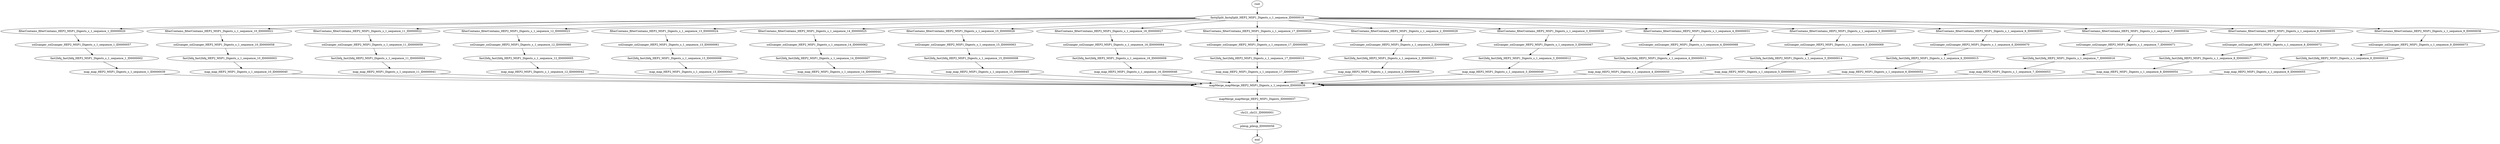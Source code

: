 strict digraph {
chr21_chr21_ID0000001 [size=10000000];
fast2bfq_fast2bfq_HEP2_MSP1_Digests_s_1_sequence_1_ID0000002 [size=10000000];
fast2bfq_fast2bfq_HEP2_MSP1_Digests_s_1_sequence_10_ID0000003 [size=10000000];
fast2bfq_fast2bfq_HEP2_MSP1_Digests_s_1_sequence_11_ID0000004 [size=10000000];
fast2bfq_fast2bfq_HEP2_MSP1_Digests_s_1_sequence_12_ID0000005 [size=10000000];
fast2bfq_fast2bfq_HEP2_MSP1_Digests_s_1_sequence_13_ID0000006 [size=10000000];
fast2bfq_fast2bfq_HEP2_MSP1_Digests_s_1_sequence_14_ID0000007 [size=10000000];
fast2bfq_fast2bfq_HEP2_MSP1_Digests_s_1_sequence_15_ID0000008 [size=10000000];
fast2bfq_fast2bfq_HEP2_MSP1_Digests_s_1_sequence_16_ID0000009 [size=10000000];
fast2bfq_fast2bfq_HEP2_MSP1_Digests_s_1_sequence_17_ID0000010 [size=10000000];
fast2bfq_fast2bfq_HEP2_MSP1_Digests_s_1_sequence_2_ID0000011 [size=10000000];
fast2bfq_fast2bfq_HEP2_MSP1_Digests_s_1_sequence_3_ID0000012 [size=10000000];
fast2bfq_fast2bfq_HEP2_MSP1_Digests_s_1_sequence_4_ID0000013 [size=10000000];
fast2bfq_fast2bfq_HEP2_MSP1_Digests_s_1_sequence_5_ID0000014 [size=10000000];
fast2bfq_fast2bfq_HEP2_MSP1_Digests_s_1_sequence_6_ID0000015 [size=10000000];
fast2bfq_fast2bfq_HEP2_MSP1_Digests_s_1_sequence_7_ID0000016 [size=10000000];
fast2bfq_fast2bfq_HEP2_MSP1_Digests_s_1_sequence_8_ID0000017 [size=10000000];
fast2bfq_fast2bfq_HEP2_MSP1_Digests_s_1_sequence_9_ID0000018 [size=10000000];
fastqSplit_fastqSplit_HEP2_MSP1_Digests_s_1_sequence_ID0000019 [size=10000000];
filterContams_filterContams_HEP2_MSP1_Digests_s_1_sequence_1_ID0000020 [size=10000000];
filterContams_filterContams_HEP2_MSP1_Digests_s_1_sequence_10_ID0000021 [size=10000000];
filterContams_filterContams_HEP2_MSP1_Digests_s_1_sequence_11_ID0000022 [size=10000000];
filterContams_filterContams_HEP2_MSP1_Digests_s_1_sequence_12_ID0000023 [size=10000000];
filterContams_filterContams_HEP2_MSP1_Digests_s_1_sequence_13_ID0000024 [size=10000000];
filterContams_filterContams_HEP2_MSP1_Digests_s_1_sequence_14_ID0000025 [size=10000000];
filterContams_filterContams_HEP2_MSP1_Digests_s_1_sequence_15_ID0000026 [size=10000000];
filterContams_filterContams_HEP2_MSP1_Digests_s_1_sequence_16_ID0000027 [size=10000000];
filterContams_filterContams_HEP2_MSP1_Digests_s_1_sequence_17_ID0000028 [size=10000000];
filterContams_filterContams_HEP2_MSP1_Digests_s_1_sequence_2_ID0000029 [size=10000000];
filterContams_filterContams_HEP2_MSP1_Digests_s_1_sequence_3_ID0000030 [size=10000000];
filterContams_filterContams_HEP2_MSP1_Digests_s_1_sequence_4_ID0000031 [size=10000000];
filterContams_filterContams_HEP2_MSP1_Digests_s_1_sequence_5_ID0000032 [size=10000000];
filterContams_filterContams_HEP2_MSP1_Digests_s_1_sequence_6_ID0000033 [size=10000000];
filterContams_filterContams_HEP2_MSP1_Digests_s_1_sequence_7_ID0000034 [size=10000000];
filterContams_filterContams_HEP2_MSP1_Digests_s_1_sequence_8_ID0000035 [size=10000000];
filterContams_filterContams_HEP2_MSP1_Digests_s_1_sequence_9_ID0000036 [size=10000000];
mapMerge_mapMerge_HEP2_MSP1_Digests_ID0000037 [size=10000000];
mapMerge_mapMerge_HEP2_MSP1_Digests_s_1_sequence_ID0000038 [size=10000000];
map_map_HEP2_MSP1_Digests_s_1_sequence_1_ID0000039 [size=10000000];
map_map_HEP2_MSP1_Digests_s_1_sequence_10_ID0000040 [size=10000000];
map_map_HEP2_MSP1_Digests_s_1_sequence_11_ID0000041 [size=10000000];
map_map_HEP2_MSP1_Digests_s_1_sequence_12_ID0000042 [size=10000000];
map_map_HEP2_MSP1_Digests_s_1_sequence_13_ID0000043 [size=10000000];
map_map_HEP2_MSP1_Digests_s_1_sequence_14_ID0000044 [size=10000000];
map_map_HEP2_MSP1_Digests_s_1_sequence_15_ID0000045 [size=10000000];
map_map_HEP2_MSP1_Digests_s_1_sequence_16_ID0000046 [size=10000000];
map_map_HEP2_MSP1_Digests_s_1_sequence_17_ID0000047 [size=10000000];
map_map_HEP2_MSP1_Digests_s_1_sequence_2_ID0000048 [size=10000000];
map_map_HEP2_MSP1_Digests_s_1_sequence_3_ID0000049 [size=10000000];
map_map_HEP2_MSP1_Digests_s_1_sequence_4_ID0000050 [size=10000000];
map_map_HEP2_MSP1_Digests_s_1_sequence_5_ID0000051 [size=10000000];
map_map_HEP2_MSP1_Digests_s_1_sequence_6_ID0000052 [size=10000000];
map_map_HEP2_MSP1_Digests_s_1_sequence_7_ID0000053 [size=10000000];
map_map_HEP2_MSP1_Digests_s_1_sequence_8_ID0000054 [size=10000000];
map_map_HEP2_MSP1_Digests_s_1_sequence_9_ID0000055 [size=10000000];
pileup_pileup_ID0000056 [size=10000000];
sol2sanger_sol2sanger_HEP2_MSP1_Digests_s_1_sequence_1_ID0000057 [size=10000000];
sol2sanger_sol2sanger_HEP2_MSP1_Digests_s_1_sequence_10_ID0000058 [size=10000000];
sol2sanger_sol2sanger_HEP2_MSP1_Digests_s_1_sequence_11_ID0000059 [size=10000000];
sol2sanger_sol2sanger_HEP2_MSP1_Digests_s_1_sequence_12_ID0000060 [size=10000000];
sol2sanger_sol2sanger_HEP2_MSP1_Digests_s_1_sequence_13_ID0000061 [size=10000000];
sol2sanger_sol2sanger_HEP2_MSP1_Digests_s_1_sequence_14_ID0000062 [size=10000000];
sol2sanger_sol2sanger_HEP2_MSP1_Digests_s_1_sequence_15_ID0000063 [size=10000000];
sol2sanger_sol2sanger_HEP2_MSP1_Digests_s_1_sequence_16_ID0000064 [size=10000000];
sol2sanger_sol2sanger_HEP2_MSP1_Digests_s_1_sequence_17_ID0000065 [size=10000000];
sol2sanger_sol2sanger_HEP2_MSP1_Digests_s_1_sequence_2_ID0000066 [size=10000000];
sol2sanger_sol2sanger_HEP2_MSP1_Digests_s_1_sequence_3_ID0000067 [size=10000000];
sol2sanger_sol2sanger_HEP2_MSP1_Digests_s_1_sequence_4_ID0000068 [size=10000000];
sol2sanger_sol2sanger_HEP2_MSP1_Digests_s_1_sequence_5_ID0000069 [size=10000000];
sol2sanger_sol2sanger_HEP2_MSP1_Digests_s_1_sequence_6_ID0000070 [size=10000000];
sol2sanger_sol2sanger_HEP2_MSP1_Digests_s_1_sequence_7_ID0000071 [size=10000000];
sol2sanger_sol2sanger_HEP2_MSP1_Digests_s_1_sequence_8_ID0000072 [size=10000000];
sol2sanger_sol2sanger_HEP2_MSP1_Digests_s_1_sequence_9_ID0000073 [size=10000000];
root [size=2];
end [size=2];
chr21_chr21_ID0000001 -> pileup_pileup_ID0000056 [size=40000000];
fast2bfq_fast2bfq_HEP2_MSP1_Digests_s_1_sequence_1_ID0000002 -> map_map_HEP2_MSP1_Digests_s_1_sequence_1_ID0000039 [size=40000000];
fast2bfq_fast2bfq_HEP2_MSP1_Digests_s_1_sequence_10_ID0000003 -> map_map_HEP2_MSP1_Digests_s_1_sequence_10_ID0000040 [size=40000000];
fast2bfq_fast2bfq_HEP2_MSP1_Digests_s_1_sequence_11_ID0000004 -> map_map_HEP2_MSP1_Digests_s_1_sequence_11_ID0000041 [size=40000000];
fast2bfq_fast2bfq_HEP2_MSP1_Digests_s_1_sequence_12_ID0000005 -> map_map_HEP2_MSP1_Digests_s_1_sequence_12_ID0000042 [size=40000000];
fast2bfq_fast2bfq_HEP2_MSP1_Digests_s_1_sequence_13_ID0000006 -> map_map_HEP2_MSP1_Digests_s_1_sequence_13_ID0000043 [size=40000000];
fast2bfq_fast2bfq_HEP2_MSP1_Digests_s_1_sequence_14_ID0000007 -> map_map_HEP2_MSP1_Digests_s_1_sequence_14_ID0000044 [size=40000000];
fast2bfq_fast2bfq_HEP2_MSP1_Digests_s_1_sequence_15_ID0000008 -> map_map_HEP2_MSP1_Digests_s_1_sequence_15_ID0000045 [size=40000000];
fast2bfq_fast2bfq_HEP2_MSP1_Digests_s_1_sequence_16_ID0000009 -> map_map_HEP2_MSP1_Digests_s_1_sequence_16_ID0000046 [size=40000000];
fast2bfq_fast2bfq_HEP2_MSP1_Digests_s_1_sequence_17_ID0000010 -> map_map_HEP2_MSP1_Digests_s_1_sequence_17_ID0000047 [size=40000000];
fast2bfq_fast2bfq_HEP2_MSP1_Digests_s_1_sequence_2_ID0000011 -> map_map_HEP2_MSP1_Digests_s_1_sequence_2_ID0000048 [size=40000000];
fast2bfq_fast2bfq_HEP2_MSP1_Digests_s_1_sequence_3_ID0000012 -> map_map_HEP2_MSP1_Digests_s_1_sequence_3_ID0000049 [size=40000000];
fast2bfq_fast2bfq_HEP2_MSP1_Digests_s_1_sequence_4_ID0000013 -> map_map_HEP2_MSP1_Digests_s_1_sequence_4_ID0000050 [size=40000000];
fast2bfq_fast2bfq_HEP2_MSP1_Digests_s_1_sequence_5_ID0000014 -> map_map_HEP2_MSP1_Digests_s_1_sequence_5_ID0000051 [size=40000000];
fast2bfq_fast2bfq_HEP2_MSP1_Digests_s_1_sequence_6_ID0000015 -> map_map_HEP2_MSP1_Digests_s_1_sequence_6_ID0000052 [size=40000000];
fast2bfq_fast2bfq_HEP2_MSP1_Digests_s_1_sequence_7_ID0000016 -> map_map_HEP2_MSP1_Digests_s_1_sequence_7_ID0000053 [size=40000000];
fast2bfq_fast2bfq_HEP2_MSP1_Digests_s_1_sequence_8_ID0000017 -> map_map_HEP2_MSP1_Digests_s_1_sequence_8_ID0000054 [size=40000000];
fast2bfq_fast2bfq_HEP2_MSP1_Digests_s_1_sequence_9_ID0000018 -> map_map_HEP2_MSP1_Digests_s_1_sequence_9_ID0000055 [size=40000000];
fastqSplit_fastqSplit_HEP2_MSP1_Digests_s_1_sequence_ID0000019 -> filterContams_filterContams_HEP2_MSP1_Digests_s_1_sequence_1_ID0000020 [size=40000000];
fastqSplit_fastqSplit_HEP2_MSP1_Digests_s_1_sequence_ID0000019 -> filterContams_filterContams_HEP2_MSP1_Digests_s_1_sequence_10_ID0000021 [size=40000000];
fastqSplit_fastqSplit_HEP2_MSP1_Digests_s_1_sequence_ID0000019 -> filterContams_filterContams_HEP2_MSP1_Digests_s_1_sequence_11_ID0000022 [size=40000000];
fastqSplit_fastqSplit_HEP2_MSP1_Digests_s_1_sequence_ID0000019 -> filterContams_filterContams_HEP2_MSP1_Digests_s_1_sequence_12_ID0000023 [size=40000000];
fastqSplit_fastqSplit_HEP2_MSP1_Digests_s_1_sequence_ID0000019 -> filterContams_filterContams_HEP2_MSP1_Digests_s_1_sequence_13_ID0000024 [size=40000000];
fastqSplit_fastqSplit_HEP2_MSP1_Digests_s_1_sequence_ID0000019 -> filterContams_filterContams_HEP2_MSP1_Digests_s_1_sequence_14_ID0000025 [size=40000000];
fastqSplit_fastqSplit_HEP2_MSP1_Digests_s_1_sequence_ID0000019 -> filterContams_filterContams_HEP2_MSP1_Digests_s_1_sequence_15_ID0000026 [size=40000000];
fastqSplit_fastqSplit_HEP2_MSP1_Digests_s_1_sequence_ID0000019 -> filterContams_filterContams_HEP2_MSP1_Digests_s_1_sequence_16_ID0000027 [size=40000000];
fastqSplit_fastqSplit_HEP2_MSP1_Digests_s_1_sequence_ID0000019 -> filterContams_filterContams_HEP2_MSP1_Digests_s_1_sequence_17_ID0000028 [size=40000000];
fastqSplit_fastqSplit_HEP2_MSP1_Digests_s_1_sequence_ID0000019 -> filterContams_filterContams_HEP2_MSP1_Digests_s_1_sequence_2_ID0000029 [size=40000000];
fastqSplit_fastqSplit_HEP2_MSP1_Digests_s_1_sequence_ID0000019 -> filterContams_filterContams_HEP2_MSP1_Digests_s_1_sequence_3_ID0000030 [size=40000000];
fastqSplit_fastqSplit_HEP2_MSP1_Digests_s_1_sequence_ID0000019 -> filterContams_filterContams_HEP2_MSP1_Digests_s_1_sequence_4_ID0000031 [size=40000000];
fastqSplit_fastqSplit_HEP2_MSP1_Digests_s_1_sequence_ID0000019 -> filterContams_filterContams_HEP2_MSP1_Digests_s_1_sequence_5_ID0000032 [size=40000000];
fastqSplit_fastqSplit_HEP2_MSP1_Digests_s_1_sequence_ID0000019 -> filterContams_filterContams_HEP2_MSP1_Digests_s_1_sequence_6_ID0000033 [size=40000000];
fastqSplit_fastqSplit_HEP2_MSP1_Digests_s_1_sequence_ID0000019 -> filterContams_filterContams_HEP2_MSP1_Digests_s_1_sequence_7_ID0000034 [size=40000000];
fastqSplit_fastqSplit_HEP2_MSP1_Digests_s_1_sequence_ID0000019 -> filterContams_filterContams_HEP2_MSP1_Digests_s_1_sequence_8_ID0000035 [size=40000000];
fastqSplit_fastqSplit_HEP2_MSP1_Digests_s_1_sequence_ID0000019 -> filterContams_filterContams_HEP2_MSP1_Digests_s_1_sequence_9_ID0000036 [size=40000000];
filterContams_filterContams_HEP2_MSP1_Digests_s_1_sequence_1_ID0000020 -> sol2sanger_sol2sanger_HEP2_MSP1_Digests_s_1_sequence_1_ID0000057 [size=40000000];
filterContams_filterContams_HEP2_MSP1_Digests_s_1_sequence_10_ID0000021 -> sol2sanger_sol2sanger_HEP2_MSP1_Digests_s_1_sequence_10_ID0000058 [size=40000000];
filterContams_filterContams_HEP2_MSP1_Digests_s_1_sequence_11_ID0000022 -> sol2sanger_sol2sanger_HEP2_MSP1_Digests_s_1_sequence_11_ID0000059 [size=40000000];
filterContams_filterContams_HEP2_MSP1_Digests_s_1_sequence_12_ID0000023 -> sol2sanger_sol2sanger_HEP2_MSP1_Digests_s_1_sequence_12_ID0000060 [size=40000000];
filterContams_filterContams_HEP2_MSP1_Digests_s_1_sequence_13_ID0000024 -> sol2sanger_sol2sanger_HEP2_MSP1_Digests_s_1_sequence_13_ID0000061 [size=40000000];
filterContams_filterContams_HEP2_MSP1_Digests_s_1_sequence_14_ID0000025 -> sol2sanger_sol2sanger_HEP2_MSP1_Digests_s_1_sequence_14_ID0000062 [size=40000000];
filterContams_filterContams_HEP2_MSP1_Digests_s_1_sequence_15_ID0000026 -> sol2sanger_sol2sanger_HEP2_MSP1_Digests_s_1_sequence_15_ID0000063 [size=40000000];
filterContams_filterContams_HEP2_MSP1_Digests_s_1_sequence_16_ID0000027 -> sol2sanger_sol2sanger_HEP2_MSP1_Digests_s_1_sequence_16_ID0000064 [size=40000000];
filterContams_filterContams_HEP2_MSP1_Digests_s_1_sequence_17_ID0000028 -> sol2sanger_sol2sanger_HEP2_MSP1_Digests_s_1_sequence_17_ID0000065 [size=40000000];
filterContams_filterContams_HEP2_MSP1_Digests_s_1_sequence_2_ID0000029 -> sol2sanger_sol2sanger_HEP2_MSP1_Digests_s_1_sequence_2_ID0000066 [size=40000000];
filterContams_filterContams_HEP2_MSP1_Digests_s_1_sequence_3_ID0000030 -> sol2sanger_sol2sanger_HEP2_MSP1_Digests_s_1_sequence_3_ID0000067 [size=40000000];
filterContams_filterContams_HEP2_MSP1_Digests_s_1_sequence_4_ID0000031 -> sol2sanger_sol2sanger_HEP2_MSP1_Digests_s_1_sequence_4_ID0000068 [size=40000000];
filterContams_filterContams_HEP2_MSP1_Digests_s_1_sequence_5_ID0000032 -> sol2sanger_sol2sanger_HEP2_MSP1_Digests_s_1_sequence_5_ID0000069 [size=40000000];
filterContams_filterContams_HEP2_MSP1_Digests_s_1_sequence_6_ID0000033 -> sol2sanger_sol2sanger_HEP2_MSP1_Digests_s_1_sequence_6_ID0000070 [size=40000000];
filterContams_filterContams_HEP2_MSP1_Digests_s_1_sequence_7_ID0000034 -> sol2sanger_sol2sanger_HEP2_MSP1_Digests_s_1_sequence_7_ID0000071 [size=40000000];
filterContams_filterContams_HEP2_MSP1_Digests_s_1_sequence_8_ID0000035 -> sol2sanger_sol2sanger_HEP2_MSP1_Digests_s_1_sequence_8_ID0000072 [size=40000000];
filterContams_filterContams_HEP2_MSP1_Digests_s_1_sequence_9_ID0000036 -> sol2sanger_sol2sanger_HEP2_MSP1_Digests_s_1_sequence_9_ID0000073 [size=40000000];
mapMerge_mapMerge_HEP2_MSP1_Digests_ID0000037 -> chr21_chr21_ID0000001 [size=40000000];
mapMerge_mapMerge_HEP2_MSP1_Digests_s_1_sequence_ID0000038 -> mapMerge_mapMerge_HEP2_MSP1_Digests_ID0000037 [size=40000000];
map_map_HEP2_MSP1_Digests_s_1_sequence_1_ID0000039 -> mapMerge_mapMerge_HEP2_MSP1_Digests_s_1_sequence_ID0000038 [size=40000000];
map_map_HEP2_MSP1_Digests_s_1_sequence_10_ID0000040 -> mapMerge_mapMerge_HEP2_MSP1_Digests_s_1_sequence_ID0000038 [size=40000000];
map_map_HEP2_MSP1_Digests_s_1_sequence_11_ID0000041 -> mapMerge_mapMerge_HEP2_MSP1_Digests_s_1_sequence_ID0000038 [size=40000000];
map_map_HEP2_MSP1_Digests_s_1_sequence_12_ID0000042 -> mapMerge_mapMerge_HEP2_MSP1_Digests_s_1_sequence_ID0000038 [size=40000000];
map_map_HEP2_MSP1_Digests_s_1_sequence_13_ID0000043 -> mapMerge_mapMerge_HEP2_MSP1_Digests_s_1_sequence_ID0000038 [size=40000000];
map_map_HEP2_MSP1_Digests_s_1_sequence_14_ID0000044 -> mapMerge_mapMerge_HEP2_MSP1_Digests_s_1_sequence_ID0000038 [size=40000000];
map_map_HEP2_MSP1_Digests_s_1_sequence_15_ID0000045 -> mapMerge_mapMerge_HEP2_MSP1_Digests_s_1_sequence_ID0000038 [size=40000000];
map_map_HEP2_MSP1_Digests_s_1_sequence_16_ID0000046 -> mapMerge_mapMerge_HEP2_MSP1_Digests_s_1_sequence_ID0000038 [size=40000000];
map_map_HEP2_MSP1_Digests_s_1_sequence_17_ID0000047 -> mapMerge_mapMerge_HEP2_MSP1_Digests_s_1_sequence_ID0000038 [size=40000000];
map_map_HEP2_MSP1_Digests_s_1_sequence_2_ID0000048 -> mapMerge_mapMerge_HEP2_MSP1_Digests_s_1_sequence_ID0000038 [size=40000000];
map_map_HEP2_MSP1_Digests_s_1_sequence_3_ID0000049 -> mapMerge_mapMerge_HEP2_MSP1_Digests_s_1_sequence_ID0000038 [size=40000000];
map_map_HEP2_MSP1_Digests_s_1_sequence_4_ID0000050 -> mapMerge_mapMerge_HEP2_MSP1_Digests_s_1_sequence_ID0000038 [size=40000000];
map_map_HEP2_MSP1_Digests_s_1_sequence_5_ID0000051 -> mapMerge_mapMerge_HEP2_MSP1_Digests_s_1_sequence_ID0000038 [size=40000000];
map_map_HEP2_MSP1_Digests_s_1_sequence_6_ID0000052 -> mapMerge_mapMerge_HEP2_MSP1_Digests_s_1_sequence_ID0000038 [size=40000000];
map_map_HEP2_MSP1_Digests_s_1_sequence_7_ID0000053 -> mapMerge_mapMerge_HEP2_MSP1_Digests_s_1_sequence_ID0000038 [size=40000000];
map_map_HEP2_MSP1_Digests_s_1_sequence_8_ID0000054 -> mapMerge_mapMerge_HEP2_MSP1_Digests_s_1_sequence_ID0000038 [size=40000000];
map_map_HEP2_MSP1_Digests_s_1_sequence_9_ID0000055 -> mapMerge_mapMerge_HEP2_MSP1_Digests_s_1_sequence_ID0000038 [size=40000000];
pileup_pileup_ID0000056 -> end [size=2];
sol2sanger_sol2sanger_HEP2_MSP1_Digests_s_1_sequence_1_ID0000057 -> fast2bfq_fast2bfq_HEP2_MSP1_Digests_s_1_sequence_1_ID0000002 [size=40000000];
sol2sanger_sol2sanger_HEP2_MSP1_Digests_s_1_sequence_10_ID0000058 -> fast2bfq_fast2bfq_HEP2_MSP1_Digests_s_1_sequence_10_ID0000003 [size=40000000];
sol2sanger_sol2sanger_HEP2_MSP1_Digests_s_1_sequence_11_ID0000059 -> fast2bfq_fast2bfq_HEP2_MSP1_Digests_s_1_sequence_11_ID0000004 [size=40000000];
sol2sanger_sol2sanger_HEP2_MSP1_Digests_s_1_sequence_12_ID0000060 -> fast2bfq_fast2bfq_HEP2_MSP1_Digests_s_1_sequence_12_ID0000005 [size=40000000];
sol2sanger_sol2sanger_HEP2_MSP1_Digests_s_1_sequence_13_ID0000061 -> fast2bfq_fast2bfq_HEP2_MSP1_Digests_s_1_sequence_13_ID0000006 [size=40000000];
sol2sanger_sol2sanger_HEP2_MSP1_Digests_s_1_sequence_14_ID0000062 -> fast2bfq_fast2bfq_HEP2_MSP1_Digests_s_1_sequence_14_ID0000007 [size=40000000];
sol2sanger_sol2sanger_HEP2_MSP1_Digests_s_1_sequence_15_ID0000063 -> fast2bfq_fast2bfq_HEP2_MSP1_Digests_s_1_sequence_15_ID0000008 [size=40000000];
sol2sanger_sol2sanger_HEP2_MSP1_Digests_s_1_sequence_16_ID0000064 -> fast2bfq_fast2bfq_HEP2_MSP1_Digests_s_1_sequence_16_ID0000009 [size=40000000];
sol2sanger_sol2sanger_HEP2_MSP1_Digests_s_1_sequence_17_ID0000065 -> fast2bfq_fast2bfq_HEP2_MSP1_Digests_s_1_sequence_17_ID0000010 [size=40000000];
sol2sanger_sol2sanger_HEP2_MSP1_Digests_s_1_sequence_2_ID0000066 -> fast2bfq_fast2bfq_HEP2_MSP1_Digests_s_1_sequence_2_ID0000011 [size=40000000];
sol2sanger_sol2sanger_HEP2_MSP1_Digests_s_1_sequence_3_ID0000067 -> fast2bfq_fast2bfq_HEP2_MSP1_Digests_s_1_sequence_3_ID0000012 [size=40000000];
sol2sanger_sol2sanger_HEP2_MSP1_Digests_s_1_sequence_4_ID0000068 -> fast2bfq_fast2bfq_HEP2_MSP1_Digests_s_1_sequence_4_ID0000013 [size=40000000];
sol2sanger_sol2sanger_HEP2_MSP1_Digests_s_1_sequence_5_ID0000069 -> fast2bfq_fast2bfq_HEP2_MSP1_Digests_s_1_sequence_5_ID0000014 [size=40000000];
sol2sanger_sol2sanger_HEP2_MSP1_Digests_s_1_sequence_6_ID0000070 -> fast2bfq_fast2bfq_HEP2_MSP1_Digests_s_1_sequence_6_ID0000015 [size=40000000];
sol2sanger_sol2sanger_HEP2_MSP1_Digests_s_1_sequence_7_ID0000071 -> fast2bfq_fast2bfq_HEP2_MSP1_Digests_s_1_sequence_7_ID0000016 [size=40000000];
sol2sanger_sol2sanger_HEP2_MSP1_Digests_s_1_sequence_8_ID0000072 -> fast2bfq_fast2bfq_HEP2_MSP1_Digests_s_1_sequence_8_ID0000017 [size=40000000];
sol2sanger_sol2sanger_HEP2_MSP1_Digests_s_1_sequence_9_ID0000073 -> fast2bfq_fast2bfq_HEP2_MSP1_Digests_s_1_sequence_9_ID0000018 [size=40000000];
root -> fastqSplit_fastqSplit_HEP2_MSP1_Digests_s_1_sequence_ID0000019 [size=2];
}
